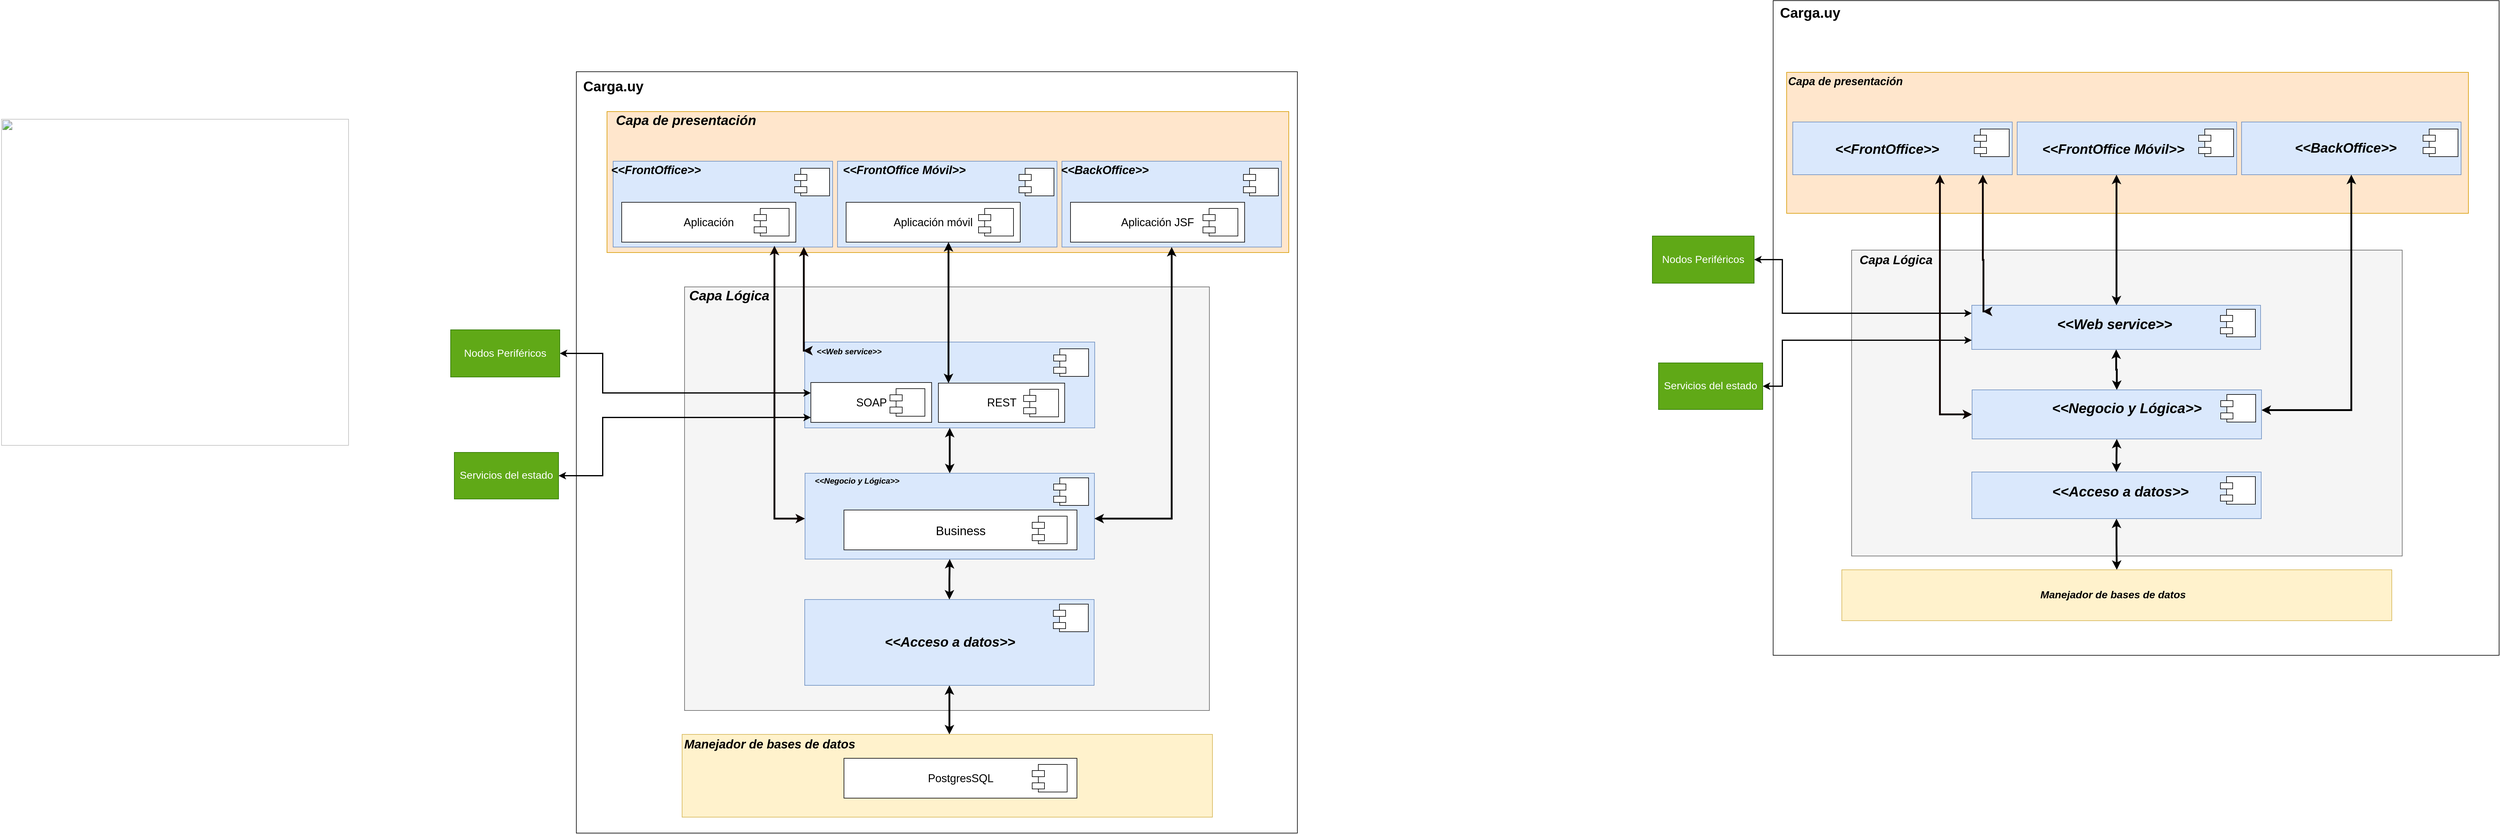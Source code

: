 <mxfile version="21.6.1" type="google">
  <diagram name="Página-1" id="jSOI38VWNK2OBzZbahGd">
    <mxGraphModel grid="0" page="0" gridSize="10" guides="1" tooltips="1" connect="1" arrows="1" fold="1" pageScale="1" pageWidth="827" pageHeight="1169" math="0" shadow="0">
      <root>
        <mxCell id="0" />
        <mxCell id="1" parent="0" />
        <mxCell id="qDrw6kCnwqHyPq8o01aQ-4" value="" style="rounded=0;whiteSpace=wrap;html=1;" vertex="1" parent="1">
          <mxGeometry x="230" y="166" width="1176" height="1242" as="geometry" />
        </mxCell>
        <mxCell id="qDrw6kCnwqHyPq8o01aQ-1" value="" style="rounded=0;whiteSpace=wrap;html=1;" vertex="1" parent="1">
          <mxGeometry x="2182" y="50" width="1184" height="1068" as="geometry" />
        </mxCell>
        <mxCell id="9nDx_PlZKcsn8sxaGjZV-1" value="&lt;b style=&quot;font-weight:normal;&quot; id=&quot;docs-internal-guid-9a0a26cf-7fff-b5a8-18dc-2d8c79d92336&quot;&gt;&lt;span style=&quot;border:none;display:inline-block;overflow:hidden;width:567px;height:533px;&quot;&gt;&lt;img src=&quot;https://lh6.googleusercontent.com/IHzH38tvQczwGuhHP_1qJeORQrw3sNDgvwh-PGsYMwhpwgPhH7PTwJCqr2LNTf_YL4pWsgaVBx2xUmcPgppo8oEQgNyhZmofM6I8c4TwMLYoHHVFJp7Ra-gu8tUTI_qWlpocXD02bPZS&quot; width=&quot;567&quot; height=&quot;533&quot; style=&quot;margin-left:0px;margin-top:0px;&quot;&gt;&lt;/span&gt;&lt;/b&gt;" style="text;whiteSpace=wrap;html=1;" vertex="1" parent="1">
          <mxGeometry x="-710" y="236" width="585" height="554" as="geometry" />
        </mxCell>
        <mxCell id="9nDx_PlZKcsn8sxaGjZV-2" value="" style="rounded=0;whiteSpace=wrap;html=1;fillColor=#ffe6cc;strokeColor=#d79b00;" vertex="1" parent="1">
          <mxGeometry x="280" y="231" width="1112" height="230" as="geometry" />
        </mxCell>
        <mxCell id="9nDx_PlZKcsn8sxaGjZV-3" value="" style="rounded=0;whiteSpace=wrap;html=1;fillColor=#dae8fc;strokeColor=#6c8ebf;" vertex="1" parent="1">
          <mxGeometry x="290" y="312" width="358" height="140" as="geometry" />
        </mxCell>
        <mxCell id="9nDx_PlZKcsn8sxaGjZV-5" value="&lt;span style=&quot;font-size: 22px;&quot;&gt;&lt;i style=&quot;font-size: 22px;&quot;&gt;&lt;font style=&quot;font-size: 22px;&quot;&gt;Capa de presentación&lt;/font&gt;&lt;/i&gt;&lt;/span&gt;" style="text;html=1;strokeColor=none;fillColor=none;align=center;verticalAlign=middle;whiteSpace=wrap;rounded=0;fontSize=22;fontStyle=1" vertex="1" parent="1">
          <mxGeometry x="280" y="231" width="258" height="29" as="geometry" />
        </mxCell>
        <mxCell id="9nDx_PlZKcsn8sxaGjZV-6" value="&amp;lt;&amp;lt;FrontOffice&amp;gt;&amp;gt;" style="text;html=1;strokeColor=none;fillColor=none;align=center;verticalAlign=middle;whiteSpace=wrap;rounded=0;fontStyle=3;fontSize=19;" vertex="1" parent="1">
          <mxGeometry x="290" y="312" width="140" height="30" as="geometry" />
        </mxCell>
        <mxCell id="9nDx_PlZKcsn8sxaGjZV-7" value="&lt;font style=&quot;font-size: 18px;&quot;&gt;Aplicación&lt;/font&gt;" style="rounded=0;whiteSpace=wrap;html=1;fontSize=18;" vertex="1" parent="1">
          <mxGeometry x="304" y="379" width="284" height="65" as="geometry" />
        </mxCell>
        <mxCell id="9nDx_PlZKcsn8sxaGjZV-8" value="" style="shape=module;align=left;spacingLeft=20;align=center;verticalAlign=top;whiteSpace=wrap;html=1;" vertex="1" parent="1">
          <mxGeometry x="520" y="389" width="57" height="45" as="geometry" />
        </mxCell>
        <mxCell id="9nDx_PlZKcsn8sxaGjZV-9" value="" style="shape=module;align=left;spacingLeft=20;align=center;verticalAlign=top;whiteSpace=wrap;html=1;" vertex="1" parent="1">
          <mxGeometry x="586" y="323.5" width="57" height="45" as="geometry" />
        </mxCell>
        <mxCell id="9nDx_PlZKcsn8sxaGjZV-10" value="" style="rounded=0;whiteSpace=wrap;html=1;fillColor=#dae8fc;strokeColor=#6c8ebf;" vertex="1" parent="1">
          <mxGeometry x="656" y="312" width="358" height="140" as="geometry" />
        </mxCell>
        <mxCell id="9nDx_PlZKcsn8sxaGjZV-11" value="&amp;lt;&amp;lt;FrontOffice Móvil&amp;gt;&amp;gt;" style="text;html=1;strokeColor=none;fillColor=none;align=center;verticalAlign=middle;whiteSpace=wrap;rounded=0;fontStyle=3;fontSize=19;" vertex="1" parent="1">
          <mxGeometry x="656" y="312" width="218" height="30" as="geometry" />
        </mxCell>
        <mxCell id="9nDx_PlZKcsn8sxaGjZV-12" value="&lt;font style=&quot;font-size: 18px;&quot;&gt;Aplicación móvil&lt;br style=&quot;font-size: 18px;&quot;&gt;&lt;/font&gt;" style="rounded=0;whiteSpace=wrap;html=1;fontSize=18;" vertex="1" parent="1">
          <mxGeometry x="670" y="379" width="284" height="65" as="geometry" />
        </mxCell>
        <mxCell id="9nDx_PlZKcsn8sxaGjZV-13" value="" style="shape=module;align=left;spacingLeft=20;align=center;verticalAlign=top;whiteSpace=wrap;html=1;" vertex="1" parent="1">
          <mxGeometry x="886" y="389" width="57" height="45" as="geometry" />
        </mxCell>
        <mxCell id="9nDx_PlZKcsn8sxaGjZV-14" value="" style="shape=module;align=left;spacingLeft=20;align=center;verticalAlign=top;whiteSpace=wrap;html=1;" vertex="1" parent="1">
          <mxGeometry x="952" y="323.5" width="57" height="45" as="geometry" />
        </mxCell>
        <mxCell id="9nDx_PlZKcsn8sxaGjZV-15" value="" style="rounded=0;whiteSpace=wrap;html=1;fillColor=#dae8fc;strokeColor=#6c8ebf;" vertex="1" parent="1">
          <mxGeometry x="1022" y="312" width="358" height="140" as="geometry" />
        </mxCell>
        <mxCell id="9nDx_PlZKcsn8sxaGjZV-16" value="&amp;lt;&amp;lt;BackOffice&amp;gt;&amp;gt;" style="text;html=1;strokeColor=none;fillColor=none;align=center;verticalAlign=middle;whiteSpace=wrap;rounded=0;fontStyle=3;fontSize=19;" vertex="1" parent="1">
          <mxGeometry x="1022" y="312" width="140" height="30" as="geometry" />
        </mxCell>
        <mxCell id="9nDx_PlZKcsn8sxaGjZV-17" value="&lt;font style=&quot;font-size: 18px;&quot;&gt;Aplicación JSF&lt;/font&gt;" style="rounded=0;whiteSpace=wrap;html=1;fontSize=18;" vertex="1" parent="1">
          <mxGeometry x="1036" y="379" width="284" height="65" as="geometry" />
        </mxCell>
        <mxCell id="9nDx_PlZKcsn8sxaGjZV-18" value="" style="shape=module;align=left;spacingLeft=20;align=center;verticalAlign=top;whiteSpace=wrap;html=1;" vertex="1" parent="1">
          <mxGeometry x="1252" y="389" width="57" height="45" as="geometry" />
        </mxCell>
        <mxCell id="9nDx_PlZKcsn8sxaGjZV-19" value="" style="shape=module;align=left;spacingLeft=20;align=center;verticalAlign=top;whiteSpace=wrap;html=1;" vertex="1" parent="1">
          <mxGeometry x="1318" y="323.5" width="57" height="45" as="geometry" />
        </mxCell>
        <mxCell id="9nDx_PlZKcsn8sxaGjZV-20" value="" style="rounded=0;whiteSpace=wrap;html=1;fillColor=#f5f5f5;fontColor=#333333;strokeColor=#666666;" vertex="1" parent="1">
          <mxGeometry x="406.5" y="517" width="856" height="691" as="geometry" />
        </mxCell>
        <mxCell id="9nDx_PlZKcsn8sxaGjZV-22" value="&lt;span style=&quot;font-size: 22px;&quot;&gt;&lt;i style=&quot;font-size: 22px;&quot;&gt;&lt;font style=&quot;font-size: 22px;&quot;&gt;Capa Lógica&lt;/font&gt;&lt;/i&gt;&lt;/span&gt;" style="text;html=1;strokeColor=none;fillColor=none;align=center;verticalAlign=middle;whiteSpace=wrap;rounded=0;fontSize=22;fontStyle=1" vertex="1" parent="1">
          <mxGeometry x="406.5" y="517" width="145" height="29" as="geometry" />
        </mxCell>
        <mxCell id="9nDx_PlZKcsn8sxaGjZV-23" value="" style="rounded=0;whiteSpace=wrap;html=1;fillColor=#dae8fc;strokeColor=#6c8ebf;" vertex="1" parent="1">
          <mxGeometry x="602.5" y="607" width="473" height="140" as="geometry" />
        </mxCell>
        <mxCell id="9nDx_PlZKcsn8sxaGjZV-24" value="&amp;lt;&amp;lt;Web service&amp;gt;&amp;gt;" style="text;html=1;strokeColor=none;fillColor=none;align=center;verticalAlign=middle;whiteSpace=wrap;rounded=0;fontStyle=3;fontSize=13;" vertex="1" parent="1">
          <mxGeometry x="604.5" y="607" width="140" height="30" as="geometry" />
        </mxCell>
        <mxCell id="9nDx_PlZKcsn8sxaGjZV-25" value="&lt;font style=&quot;font-size: 18px;&quot;&gt;REST&lt;/font&gt;" style="rounded=0;whiteSpace=wrap;html=1;fontSize=18;" vertex="1" parent="1">
          <mxGeometry x="820.5" y="674" width="206" height="64" as="geometry" />
        </mxCell>
        <mxCell id="9nDx_PlZKcsn8sxaGjZV-26" value="" style="shape=module;align=left;spacingLeft=20;align=center;verticalAlign=top;whiteSpace=wrap;html=1;" vertex="1" parent="1">
          <mxGeometry x="959.5" y="684" width="57" height="45" as="geometry" />
        </mxCell>
        <mxCell id="9nDx_PlZKcsn8sxaGjZV-27" value="" style="shape=module;align=left;spacingLeft=20;align=center;verticalAlign=top;whiteSpace=wrap;html=1;" vertex="1" parent="1">
          <mxGeometry x="1008.5" y="618" width="57" height="45" as="geometry" />
        </mxCell>
        <mxCell id="9nDx_PlZKcsn8sxaGjZV-33" style="edgeStyle=orthogonalEdgeStyle;rounded=0;orthogonalLoop=1;jettySize=auto;html=1;startArrow=classic;startFill=1;strokeWidth=2;" edge="1" parent="1" source="9nDx_PlZKcsn8sxaGjZV-28" target="9nDx_PlZKcsn8sxaGjZV-31">
          <mxGeometry relative="1" as="geometry">
            <Array as="points">
              <mxPoint x="273" y="690" />
            </Array>
          </mxGeometry>
        </mxCell>
        <mxCell id="9nDx_PlZKcsn8sxaGjZV-28" value="&lt;font style=&quot;font-size: 17px;&quot;&gt;Nodos Periféricos&lt;/font&gt;" style="rounded=0;whiteSpace=wrap;html=1;fillColor=#60a917;fontColor=#ffffff;strokeColor=#2D7600;" vertex="1" parent="1">
          <mxGeometry x="25" y="587" width="178" height="77" as="geometry" />
        </mxCell>
        <mxCell id="9nDx_PlZKcsn8sxaGjZV-34" style="edgeStyle=orthogonalEdgeStyle;rounded=0;orthogonalLoop=1;jettySize=auto;html=1;startArrow=classic;startFill=1;strokeWidth=2;" edge="1" parent="1" source="9nDx_PlZKcsn8sxaGjZV-29" target="9nDx_PlZKcsn8sxaGjZV-31">
          <mxGeometry relative="1" as="geometry">
            <Array as="points">
              <mxPoint x="273" y="730" />
            </Array>
          </mxGeometry>
        </mxCell>
        <mxCell id="9nDx_PlZKcsn8sxaGjZV-29" value="&lt;font style=&quot;font-size: 17px;&quot;&gt;Servicios del estado&lt;/font&gt;" style="rounded=0;whiteSpace=wrap;html=1;fillColor=#60a917;fontColor=#ffffff;strokeColor=#2D7600;" vertex="1" parent="1">
          <mxGeometry x="31" y="787" width="170" height="76" as="geometry" />
        </mxCell>
        <mxCell id="9nDx_PlZKcsn8sxaGjZV-31" value="&lt;font style=&quot;font-size: 18px;&quot;&gt;SOAP&lt;/font&gt;" style="rounded=0;whiteSpace=wrap;html=1;fontSize=18;" vertex="1" parent="1">
          <mxGeometry x="612.5" y="673" width="197" height="65" as="geometry" />
        </mxCell>
        <mxCell id="9nDx_PlZKcsn8sxaGjZV-32" value="" style="shape=module;align=left;spacingLeft=20;align=center;verticalAlign=top;whiteSpace=wrap;html=1;" vertex="1" parent="1">
          <mxGeometry x="741.5" y="683" width="57" height="45" as="geometry" />
        </mxCell>
        <mxCell id="9nDx_PlZKcsn8sxaGjZV-35" style="edgeStyle=orthogonalEdgeStyle;rounded=0;orthogonalLoop=1;jettySize=auto;html=1;startArrow=classic;startFill=1;strokeWidth=3;strokeColor=#0F0301;exitX=0.735;exitY=0.986;exitDx=0;exitDy=0;exitPerimeter=0;" edge="1" parent="1" source="9nDx_PlZKcsn8sxaGjZV-3" target="9nDx_PlZKcsn8sxaGjZV-42">
          <mxGeometry relative="1" as="geometry">
            <Array as="points">
              <mxPoint x="553" y="895" />
            </Array>
          </mxGeometry>
        </mxCell>
        <mxCell id="9nDx_PlZKcsn8sxaGjZV-36" style="edgeStyle=orthogonalEdgeStyle;rounded=0;orthogonalLoop=1;jettySize=auto;html=1;startArrow=classic;startFill=1;strokeWidth=3;" edge="1" parent="1" source="9nDx_PlZKcsn8sxaGjZV-12" target="9nDx_PlZKcsn8sxaGjZV-25">
          <mxGeometry relative="1" as="geometry">
            <Array as="points">
              <mxPoint x="837" y="503" />
              <mxPoint x="837" y="503" />
            </Array>
          </mxGeometry>
        </mxCell>
        <mxCell id="9nDx_PlZKcsn8sxaGjZV-37" style="edgeStyle=orthogonalEdgeStyle;rounded=0;orthogonalLoop=1;jettySize=auto;html=1;startArrow=classic;startFill=1;strokeWidth=3;" edge="1" parent="1" source="9nDx_PlZKcsn8sxaGjZV-15" target="9nDx_PlZKcsn8sxaGjZV-42">
          <mxGeometry relative="1" as="geometry">
            <Array as="points">
              <mxPoint x="1201" y="895" />
            </Array>
          </mxGeometry>
        </mxCell>
        <mxCell id="9nDx_PlZKcsn8sxaGjZV-47" style="edgeStyle=orthogonalEdgeStyle;rounded=0;orthogonalLoop=1;jettySize=auto;html=1;startArrow=classic;startFill=1;strokeWidth=3;" edge="1" parent="1" source="9nDx_PlZKcsn8sxaGjZV-42" target="9nDx_PlZKcsn8sxaGjZV-23">
          <mxGeometry relative="1" as="geometry" />
        </mxCell>
        <mxCell id="9nDx_PlZKcsn8sxaGjZV-42" value="" style="rounded=0;whiteSpace=wrap;html=1;fillColor=#dae8fc;strokeColor=#6c8ebf;" vertex="1" parent="1">
          <mxGeometry x="603" y="821" width="472" height="140" as="geometry" />
        </mxCell>
        <mxCell id="9nDx_PlZKcsn8sxaGjZV-43" value="&amp;lt;&amp;lt;Negocio y Lógica&amp;gt;&amp;gt;" style="text;html=1;strokeColor=none;fillColor=none;align=center;verticalAlign=middle;whiteSpace=wrap;rounded=0;fontStyle=3;fontSize=13;" vertex="1" parent="1">
          <mxGeometry x="604.5" y="818" width="166" height="30" as="geometry" />
        </mxCell>
        <mxCell id="9nDx_PlZKcsn8sxaGjZV-44" value="&lt;font style=&quot;font-size: 20px;&quot;&gt;Business&lt;/font&gt;" style="rounded=0;whiteSpace=wrap;html=1;fontSize=20;" vertex="1" parent="1">
          <mxGeometry x="666.5" y="881" width="380" height="65" as="geometry" />
        </mxCell>
        <mxCell id="9nDx_PlZKcsn8sxaGjZV-45" value="" style="shape=module;align=left;spacingLeft=20;align=center;verticalAlign=top;whiteSpace=wrap;html=1;" vertex="1" parent="1">
          <mxGeometry x="973.5" y="891" width="57" height="45" as="geometry" />
        </mxCell>
        <mxCell id="9nDx_PlZKcsn8sxaGjZV-46" value="" style="shape=module;align=left;spacingLeft=20;align=center;verticalAlign=top;whiteSpace=wrap;html=1;" vertex="1" parent="1">
          <mxGeometry x="1008.5" y="828.5" width="57" height="45" as="geometry" />
        </mxCell>
        <mxCell id="9nDx_PlZKcsn8sxaGjZV-60" style="edgeStyle=orthogonalEdgeStyle;rounded=0;orthogonalLoop=1;jettySize=auto;html=1;startArrow=classic;startFill=1;strokeWidth=3;" edge="1" parent="1" source="9nDx_PlZKcsn8sxaGjZV-48" target="9nDx_PlZKcsn8sxaGjZV-55">
          <mxGeometry relative="1" as="geometry">
            <Array as="points">
              <mxPoint x="838.5" y="1258" />
              <mxPoint x="838.5" y="1258" />
            </Array>
          </mxGeometry>
        </mxCell>
        <mxCell id="9nDx_PlZKcsn8sxaGjZV-48" value="" style="rounded=0;whiteSpace=wrap;html=1;fillColor=#dae8fc;strokeColor=#6c8ebf;" vertex="1" parent="1">
          <mxGeometry x="602.5" y="1027" width="472" height="140" as="geometry" />
        </mxCell>
        <mxCell id="9nDx_PlZKcsn8sxaGjZV-49" value="&lt;font style=&quot;font-size: 22px;&quot;&gt;&amp;lt;&amp;lt;Acceso a datos&amp;gt;&amp;gt;&lt;/font&gt;" style="text;html=1;strokeColor=none;fillColor=none;align=center;verticalAlign=middle;whiteSpace=wrap;rounded=0;fontStyle=3;fontSize=22;" vertex="1" parent="1">
          <mxGeometry x="728.75" y="1082" width="220.5" height="30" as="geometry" />
        </mxCell>
        <mxCell id="9nDx_PlZKcsn8sxaGjZV-52" value="" style="shape=module;align=left;spacingLeft=20;align=center;verticalAlign=top;whiteSpace=wrap;html=1;" vertex="1" parent="1">
          <mxGeometry x="1008" y="1034.5" width="57" height="45" as="geometry" />
        </mxCell>
        <mxCell id="9nDx_PlZKcsn8sxaGjZV-54" style="edgeStyle=orthogonalEdgeStyle;rounded=0;orthogonalLoop=1;jettySize=auto;html=1;startArrow=classic;startFill=1;strokeWidth=3;" edge="1" parent="1" source="9nDx_PlZKcsn8sxaGjZV-48" target="9nDx_PlZKcsn8sxaGjZV-42">
          <mxGeometry relative="1" as="geometry">
            <mxPoint x="844.5" y="1045" as="sourcePoint" />
            <mxPoint x="844.5" y="971" as="targetPoint" />
          </mxGeometry>
        </mxCell>
        <mxCell id="9nDx_PlZKcsn8sxaGjZV-55" value="" style="rounded=0;whiteSpace=wrap;html=1;fillColor=#fff2cc;strokeColor=#d6b656;" vertex="1" parent="1">
          <mxGeometry x="402.5" y="1247" width="865" height="135" as="geometry" />
        </mxCell>
        <mxCell id="9nDx_PlZKcsn8sxaGjZV-56" value="&lt;font style=&quot;font-size: 20px;&quot;&gt;&lt;span style=&quot;font-size: 20px;&quot;&gt;Manejador de bases de datos&lt;/span&gt;&lt;/font&gt;" style="text;html=1;strokeColor=none;fillColor=none;align=center;verticalAlign=middle;whiteSpace=wrap;rounded=0;fontStyle=3;fontSize=20;" vertex="1" parent="1">
          <mxGeometry x="405" y="1247" width="280.5" height="30" as="geometry" />
        </mxCell>
        <mxCell id="9nDx_PlZKcsn8sxaGjZV-57" value="&lt;font style=&quot;font-size: 18px;&quot;&gt;PostgresSQL&lt;/font&gt;" style="rounded=0;whiteSpace=wrap;html=1;fontSize=18;" vertex="1" parent="1">
          <mxGeometry x="666.5" y="1286" width="380" height="65" as="geometry" />
        </mxCell>
        <mxCell id="9nDx_PlZKcsn8sxaGjZV-58" value="" style="shape=module;align=left;spacingLeft=20;align=center;verticalAlign=top;whiteSpace=wrap;html=1;" vertex="1" parent="1">
          <mxGeometry x="973.5" y="1296" width="57" height="45" as="geometry" />
        </mxCell>
        <mxCell id="tDhba7rPnfQILV7XggkV-1" style="edgeStyle=orthogonalEdgeStyle;rounded=0;orthogonalLoop=1;jettySize=auto;html=1;startArrow=classic;startFill=1;strokeWidth=3;strokeColor=#0F0301;" edge="1" parent="1" source="9nDx_PlZKcsn8sxaGjZV-3">
          <mxGeometry relative="1" as="geometry">
            <Array as="points">
              <mxPoint x="601" y="621" />
            </Array>
            <mxPoint x="600" y="462" as="sourcePoint" />
            <mxPoint x="600" y="621" as="targetPoint" />
          </mxGeometry>
        </mxCell>
        <mxCell id="tDhba7rPnfQILV7XggkV-3" value="" style="rounded=0;whiteSpace=wrap;html=1;fillColor=#ffe6cc;strokeColor=#d79b00;" vertex="1" parent="1">
          <mxGeometry x="2204" y="167" width="1112" height="230" as="geometry" />
        </mxCell>
        <mxCell id="tDhba7rPnfQILV7XggkV-4" value="" style="rounded=0;whiteSpace=wrap;html=1;fillColor=#dae8fc;strokeColor=#6c8ebf;" vertex="1" parent="1">
          <mxGeometry x="2214" y="248" width="358" height="86" as="geometry" />
        </mxCell>
        <mxCell id="tDhba7rPnfQILV7XggkV-5" value="&lt;span style=&quot;font-size: 18px;&quot;&gt;&lt;i style=&quot;font-size: 18px;&quot;&gt;&lt;font style=&quot;font-size: 18px;&quot;&gt;Capa de presentación&lt;/font&gt;&lt;/i&gt;&lt;/span&gt;" style="text;html=1;strokeColor=none;fillColor=none;align=center;verticalAlign=middle;whiteSpace=wrap;rounded=0;fontSize=18;fontStyle=1" vertex="1" parent="1">
          <mxGeometry x="2204" y="167" width="192" height="29" as="geometry" />
        </mxCell>
        <mxCell id="tDhba7rPnfQILV7XggkV-6" value="&amp;lt;&amp;lt;FrontOffice&amp;gt;&amp;gt;" style="text;html=1;strokeColor=none;fillColor=none;align=center;verticalAlign=middle;whiteSpace=wrap;rounded=0;fontStyle=3;fontSize=22;" vertex="1" parent="1">
          <mxGeometry x="2298" y="278" width="140" height="30" as="geometry" />
        </mxCell>
        <mxCell id="tDhba7rPnfQILV7XggkV-9" value="" style="shape=module;align=left;spacingLeft=20;align=center;verticalAlign=top;whiteSpace=wrap;html=1;" vertex="1" parent="1">
          <mxGeometry x="2510" y="259.5" width="57" height="45" as="geometry" />
        </mxCell>
        <mxCell id="tDhba7rPnfQILV7XggkV-10" value="" style="rounded=0;whiteSpace=wrap;html=1;fillColor=#dae8fc;strokeColor=#6c8ebf;" vertex="1" parent="1">
          <mxGeometry x="2580" y="248" width="358" height="86" as="geometry" />
        </mxCell>
        <mxCell id="tDhba7rPnfQILV7XggkV-11" value="&amp;lt;&amp;lt;FrontOffice Móvil&amp;gt;&amp;gt;" style="text;html=1;strokeColor=none;fillColor=none;align=center;verticalAlign=middle;whiteSpace=wrap;rounded=0;fontStyle=3;fontSize=22;" vertex="1" parent="1">
          <mxGeometry x="2618" y="278" width="238" height="30" as="geometry" />
        </mxCell>
        <mxCell id="tDhba7rPnfQILV7XggkV-14" value="" style="shape=module;align=left;spacingLeft=20;align=center;verticalAlign=top;whiteSpace=wrap;html=1;" vertex="1" parent="1">
          <mxGeometry x="2876" y="259.5" width="57" height="45" as="geometry" />
        </mxCell>
        <mxCell id="tDhba7rPnfQILV7XggkV-15" value="" style="rounded=0;whiteSpace=wrap;html=1;fillColor=#dae8fc;strokeColor=#6c8ebf;" vertex="1" parent="1">
          <mxGeometry x="2946" y="248" width="358" height="86" as="geometry" />
        </mxCell>
        <mxCell id="tDhba7rPnfQILV7XggkV-16" value="&amp;lt;&amp;lt;BackOffice&amp;gt;&amp;gt;" style="text;html=1;strokeColor=none;fillColor=none;align=center;verticalAlign=middle;whiteSpace=wrap;rounded=0;fontStyle=3;fontSize=22;" vertex="1" parent="1">
          <mxGeometry x="3046" y="276" width="140" height="30" as="geometry" />
        </mxCell>
        <mxCell id="tDhba7rPnfQILV7XggkV-19" value="" style="shape=module;align=left;spacingLeft=20;align=center;verticalAlign=top;whiteSpace=wrap;html=1;" vertex="1" parent="1">
          <mxGeometry x="3242" y="259.5" width="57" height="45" as="geometry" />
        </mxCell>
        <mxCell id="tDhba7rPnfQILV7XggkV-20" value="" style="rounded=0;whiteSpace=wrap;html=1;fillColor=#f5f5f5;fontColor=#333333;strokeColor=#666666;" vertex="1" parent="1">
          <mxGeometry x="2310" y="457" width="898" height="499" as="geometry" />
        </mxCell>
        <mxCell id="tDhba7rPnfQILV7XggkV-21" value="&lt;span style=&quot;font-size: 20px;&quot;&gt;&lt;i style=&quot;font-size: 20px;&quot;&gt;&lt;font style=&quot;font-size: 20px;&quot;&gt;Capa Lógica&lt;/font&gt;&lt;/i&gt;&lt;/span&gt;" style="text;html=1;strokeColor=none;fillColor=none;align=center;verticalAlign=middle;whiteSpace=wrap;rounded=0;fontSize=20;fontStyle=1" vertex="1" parent="1">
          <mxGeometry x="2310" y="457" width="145" height="29" as="geometry" />
        </mxCell>
        <mxCell id="tDhba7rPnfQILV7XggkV-22" value="" style="rounded=0;whiteSpace=wrap;html=1;fillColor=#dae8fc;strokeColor=#6c8ebf;" vertex="1" parent="1">
          <mxGeometry x="2506" y="547" width="471" height="72" as="geometry" />
        </mxCell>
        <mxCell id="tDhba7rPnfQILV7XggkV-23" value="&lt;font style=&quot;font-size: 23px;&quot;&gt;&amp;lt;&amp;lt;Web service&amp;gt;&amp;gt;&lt;/font&gt;" style="text;html=1;strokeColor=none;fillColor=none;align=center;verticalAlign=middle;whiteSpace=wrap;rounded=0;fontStyle=3;fontSize=17;" vertex="1" parent="1">
          <mxGeometry x="2635" y="563" width="208" height="30" as="geometry" />
        </mxCell>
        <mxCell id="tDhba7rPnfQILV7XggkV-26" value="" style="shape=module;align=left;spacingLeft=20;align=center;verticalAlign=top;whiteSpace=wrap;html=1;" vertex="1" parent="1">
          <mxGeometry x="2911.5" y="553.5" width="57" height="45" as="geometry" />
        </mxCell>
        <mxCell id="tDhba7rPnfQILV7XggkV-27" style="edgeStyle=orthogonalEdgeStyle;rounded=0;orthogonalLoop=1;jettySize=auto;html=1;startArrow=classic;startFill=1;strokeWidth=2;" edge="1" parent="1" source="tDhba7rPnfQILV7XggkV-28" target="tDhba7rPnfQILV7XggkV-22">
          <mxGeometry relative="1" as="geometry">
            <Array as="points">
              <mxPoint x="2197" y="560" />
            </Array>
            <mxPoint x="2516" y="626" as="targetPoint" />
          </mxGeometry>
        </mxCell>
        <mxCell id="tDhba7rPnfQILV7XggkV-28" value="&lt;font style=&quot;font-size: 17px;&quot;&gt;Nodos Periféricos&lt;/font&gt;" style="rounded=0;whiteSpace=wrap;html=1;fillColor=#60a917;fontColor=#ffffff;strokeColor=#2D7600;" vertex="1" parent="1">
          <mxGeometry x="1985" y="434" width="166" height="77" as="geometry" />
        </mxCell>
        <mxCell id="tDhba7rPnfQILV7XggkV-29" style="edgeStyle=orthogonalEdgeStyle;rounded=0;orthogonalLoop=1;jettySize=auto;html=1;startArrow=classic;startFill=1;strokeWidth=2;" edge="1" parent="1" source="tDhba7rPnfQILV7XggkV-30" target="tDhba7rPnfQILV7XggkV-22">
          <mxGeometry relative="1" as="geometry">
            <Array as="points">
              <mxPoint x="2197" y="604" />
            </Array>
            <mxPoint x="2516" y="666" as="targetPoint" />
          </mxGeometry>
        </mxCell>
        <mxCell id="tDhba7rPnfQILV7XggkV-30" value="&lt;font style=&quot;font-size: 17px;&quot;&gt;Servicios del estado&lt;/font&gt;" style="rounded=0;whiteSpace=wrap;html=1;fillColor=#60a917;fontColor=#ffffff;strokeColor=#2D7600;" vertex="1" parent="1">
          <mxGeometry x="1995" y="641" width="170" height="76" as="geometry" />
        </mxCell>
        <mxCell id="tDhba7rPnfQILV7XggkV-33" style="edgeStyle=orthogonalEdgeStyle;rounded=0;orthogonalLoop=1;jettySize=auto;html=1;startArrow=classic;startFill=1;strokeWidth=3;strokeColor=#0F0301;" edge="1" parent="1" source="tDhba7rPnfQILV7XggkV-4" target="tDhba7rPnfQILV7XggkV-37">
          <mxGeometry relative="1" as="geometry">
            <Array as="points">
              <mxPoint x="2454" y="725" />
            </Array>
          </mxGeometry>
        </mxCell>
        <mxCell id="tDhba7rPnfQILV7XggkV-34" style="edgeStyle=orthogonalEdgeStyle;rounded=0;orthogonalLoop=1;jettySize=auto;html=1;startArrow=classic;startFill=1;strokeWidth=3;" edge="1" parent="1" source="tDhba7rPnfQILV7XggkV-10" target="tDhba7rPnfQILV7XggkV-22">
          <mxGeometry relative="1" as="geometry">
            <Array as="points">
              <mxPoint x="2742" y="392" />
              <mxPoint x="2742" y="392" />
            </Array>
            <mxPoint x="2736" y="380" as="sourcePoint" />
            <mxPoint x="2761" y="614" as="targetPoint" />
          </mxGeometry>
        </mxCell>
        <mxCell id="tDhba7rPnfQILV7XggkV-35" style="edgeStyle=orthogonalEdgeStyle;rounded=0;orthogonalLoop=1;jettySize=auto;html=1;startArrow=classic;startFill=1;strokeWidth=3;" edge="1" parent="1" source="tDhba7rPnfQILV7XggkV-15" target="tDhba7rPnfQILV7XggkV-37">
          <mxGeometry relative="1" as="geometry">
            <Array as="points">
              <mxPoint x="3125" y="718" />
            </Array>
          </mxGeometry>
        </mxCell>
        <mxCell id="tDhba7rPnfQILV7XggkV-36" style="edgeStyle=orthogonalEdgeStyle;rounded=0;orthogonalLoop=1;jettySize=auto;html=1;startArrow=classic;startFill=1;strokeWidth=3;" edge="1" parent="1" source="tDhba7rPnfQILV7XggkV-37" target="tDhba7rPnfQILV7XggkV-22">
          <mxGeometry relative="1" as="geometry" />
        </mxCell>
        <mxCell id="tDhba7rPnfQILV7XggkV-37" value="" style="rounded=0;whiteSpace=wrap;html=1;fillColor=#dae8fc;strokeColor=#6c8ebf;" vertex="1" parent="1">
          <mxGeometry x="2506.5" y="685" width="472" height="80" as="geometry" />
        </mxCell>
        <mxCell id="tDhba7rPnfQILV7XggkV-38" value="&lt;font style=&quot;font-size: 23px;&quot;&gt;&amp;lt;&amp;lt;Negocio y Lógica&amp;gt;&amp;gt;&lt;/font&gt;" style="text;html=1;strokeColor=none;fillColor=none;align=center;verticalAlign=middle;whiteSpace=wrap;rounded=0;fontStyle=3;fontSize=13;" vertex="1" parent="1">
          <mxGeometry x="2618" y="700" width="282" height="30" as="geometry" />
        </mxCell>
        <mxCell id="tDhba7rPnfQILV7XggkV-41" value="" style="shape=module;align=left;spacingLeft=20;align=center;verticalAlign=top;whiteSpace=wrap;html=1;" vertex="1" parent="1">
          <mxGeometry x="2912" y="692.5" width="57" height="45" as="geometry" />
        </mxCell>
        <mxCell id="tDhba7rPnfQILV7XggkV-42" style="edgeStyle=orthogonalEdgeStyle;rounded=0;orthogonalLoop=1;jettySize=auto;html=1;startArrow=classic;startFill=1;strokeWidth=3;" edge="1" parent="1" source="tDhba7rPnfQILV7XggkV-43" target="tDhba7rPnfQILV7XggkV-47">
          <mxGeometry relative="1" as="geometry">
            <Array as="points" />
          </mxGeometry>
        </mxCell>
        <mxCell id="tDhba7rPnfQILV7XggkV-43" value="" style="rounded=0;whiteSpace=wrap;html=1;fillColor=#dae8fc;strokeColor=#6c8ebf;" vertex="1" parent="1">
          <mxGeometry x="2506" y="819" width="472" height="76" as="geometry" />
        </mxCell>
        <mxCell id="tDhba7rPnfQILV7XggkV-44" value="&lt;font style=&quot;font-size: 23px;&quot;&gt;&amp;lt;&amp;lt;Acceso a datos&amp;gt;&amp;gt;&lt;/font&gt;" style="text;html=1;strokeColor=none;fillColor=none;align=center;verticalAlign=middle;whiteSpace=wrap;rounded=0;fontStyle=3;fontSize=13;" vertex="1" parent="1">
          <mxGeometry x="2606" y="836" width="285" height="30" as="geometry" />
        </mxCell>
        <mxCell id="tDhba7rPnfQILV7XggkV-45" value="" style="shape=module;align=left;spacingLeft=20;align=center;verticalAlign=top;whiteSpace=wrap;html=1;" vertex="1" parent="1">
          <mxGeometry x="2911.5" y="826.5" width="57" height="45" as="geometry" />
        </mxCell>
        <mxCell id="tDhba7rPnfQILV7XggkV-46" style="edgeStyle=orthogonalEdgeStyle;rounded=0;orthogonalLoop=1;jettySize=auto;html=1;startArrow=classic;startFill=1;strokeWidth=3;" edge="1" parent="1" source="tDhba7rPnfQILV7XggkV-43" target="tDhba7rPnfQILV7XggkV-37">
          <mxGeometry relative="1" as="geometry">
            <mxPoint x="2748" y="909" as="sourcePoint" />
            <mxPoint x="2748" y="835" as="targetPoint" />
          </mxGeometry>
        </mxCell>
        <mxCell id="tDhba7rPnfQILV7XggkV-47" value="" style="rounded=0;whiteSpace=wrap;html=1;fillColor=#fff2cc;strokeColor=#d6b656;" vertex="1" parent="1">
          <mxGeometry x="2294" y="978.5" width="897" height="83" as="geometry" />
        </mxCell>
        <mxCell id="tDhba7rPnfQILV7XggkV-48" value="&lt;font style=&quot;font-size: 17px;&quot;&gt;&lt;span style=&quot;font-size: 17px;&quot;&gt;Manejador de bases de datos&lt;/span&gt;&lt;/font&gt;" style="text;html=1;strokeColor=none;fillColor=none;align=center;verticalAlign=middle;whiteSpace=wrap;rounded=0;fontStyle=3;fontSize=17;" vertex="1" parent="1">
          <mxGeometry x="2595.75" y="1005" width="280.5" height="30" as="geometry" />
        </mxCell>
        <mxCell id="tDhba7rPnfQILV7XggkV-51" style="edgeStyle=orthogonalEdgeStyle;rounded=0;orthogonalLoop=1;jettySize=auto;html=1;startArrow=classic;startFill=1;strokeWidth=3;strokeColor=#0F0301;" edge="1" parent="1" source="tDhba7rPnfQILV7XggkV-4">
          <mxGeometry relative="1" as="geometry">
            <Array as="points">
              <mxPoint x="2524" y="473" />
              <mxPoint x="2525" y="473" />
            </Array>
            <mxPoint x="2524" y="398" as="sourcePoint" />
            <mxPoint x="2524" y="557" as="targetPoint" />
          </mxGeometry>
        </mxCell>
        <mxCell id="qDrw6kCnwqHyPq8o01aQ-2" value="&lt;font style=&quot;font-size: 23px;&quot;&gt;&lt;b&gt;Carga.uy&lt;/b&gt;&lt;/font&gt;" style="text;html=1;align=center;verticalAlign=middle;resizable=0;points=[];autosize=1;strokeColor=none;fillColor=none;" vertex="1" parent="1">
          <mxGeometry x="2184" y="50" width="116" height="40" as="geometry" />
        </mxCell>
        <mxCell id="qDrw6kCnwqHyPq8o01aQ-5" value="&lt;font style=&quot;font-size: 23px;&quot;&gt;&lt;b&gt;Carga.uy&lt;/b&gt;&lt;/font&gt;" style="text;html=1;align=center;verticalAlign=middle;resizable=0;points=[];autosize=1;strokeColor=none;fillColor=none;" vertex="1" parent="1">
          <mxGeometry x="232" y="170" width="116" height="40" as="geometry" />
        </mxCell>
      </root>
    </mxGraphModel>
  </diagram>
</mxfile>
